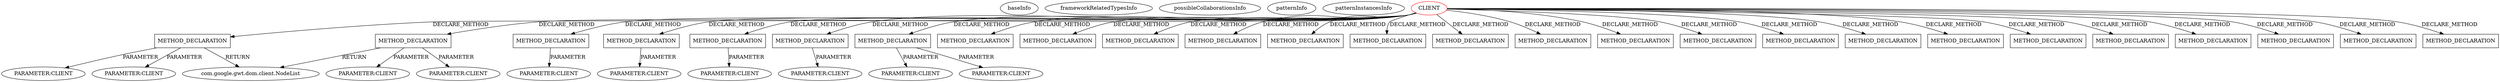 digraph {
baseInfo[graphId=2107,category="pattern",isAnonymous=false,possibleRelation=false]
frameworkRelatedTypesInfo[]
possibleCollaborationsInfo[]
patternInfo[frequency=2.0,patternRootClient=0]
patternInstancesInfo[0="mguiral-GwtSvgLib~/mguiral-GwtSvgLib/GwtSvgLib-master/src/gwt/html5/svg/client/user/ui/SVGWidget.java~SVGWidget~3992",1="mguiral-GwtSvgLib~/mguiral-GwtSvgLib/GwtSvgLib-master/src/gwt/html5/svg/client/dom/SVGSVGElement.java~SVGSVGElement~3837"]
134[label="com.google.gwt.dom.client.NodeList",vertexType="FRAMEWORK_CLASS_TYPE",isFrameworkType=false]
133[label="METHOD_DECLARATION",vertexType="CLIENT_METHOD_DECLARATION",isFrameworkType=false,shape=box]
0[label="CLIENT",vertexType="ROOT_CLIENT_CLASS_DECLARATION",isFrameworkType=false,color=red]
137[label="PARAMETER:CLIENT",vertexType="PARAMETER_DECLARATION",isFrameworkType=false]
135[label="PARAMETER:CLIENT",vertexType="PARAMETER_DECLARATION",isFrameworkType=false]
171[label="METHOD_DECLARATION",vertexType="CLIENT_METHOD_DECLARATION",isFrameworkType=false,shape=box]
173[label="PARAMETER:CLIENT",vertexType="PARAMETER_DECLARATION",isFrameworkType=false]
142[label="METHOD_DECLARATION",vertexType="CLIENT_METHOD_DECLARATION",isFrameworkType=false,shape=box]
144[label="PARAMETER:CLIENT",vertexType="PARAMETER_DECLARATION",isFrameworkType=false]
146[label="PARAMETER:CLIENT",vertexType="PARAMETER_DECLARATION",isFrameworkType=false]
116[label="METHOD_DECLARATION",vertexType="CLIENT_METHOD_DECLARATION",isFrameworkType=false,shape=box]
118[label="PARAMETER:CLIENT",vertexType="PARAMETER_DECLARATION",isFrameworkType=false]
179[label="METHOD_DECLARATION",vertexType="CLIENT_METHOD_DECLARATION",isFrameworkType=false,shape=box]
181[label="PARAMETER:CLIENT",vertexType="PARAMETER_DECLARATION",isFrameworkType=false]
76[label="METHOD_DECLARATION",vertexType="CLIENT_METHOD_DECLARATION",isFrameworkType=false,shape=box]
78[label="PARAMETER:CLIENT",vertexType="PARAMETER_DECLARATION",isFrameworkType=false]
87[label="METHOD_DECLARATION",vertexType="CLIENT_METHOD_DECLARATION",isFrameworkType=false,shape=box]
90[label="PARAMETER:CLIENT",vertexType="PARAMETER_DECLARATION",isFrameworkType=false]
88[label="PARAMETER:CLIENT",vertexType="PARAMETER_DECLARATION",isFrameworkType=false]
152[label="METHOD_DECLARATION",vertexType="CLIENT_METHOD_DECLARATION",isFrameworkType=false,shape=box]
128[label="METHOD_DECLARATION",vertexType="CLIENT_METHOD_DECLARATION",isFrameworkType=false,shape=box]
156[label="METHOD_DECLARATION",vertexType="CLIENT_METHOD_DECLARATION",isFrameworkType=false,shape=box]
51[label="METHOD_DECLARATION",vertexType="CLIENT_METHOD_DECLARATION",isFrameworkType=false,shape=box]
54[label="METHOD_DECLARATION",vertexType="CLIENT_METHOD_DECLARATION",isFrameworkType=false,shape=box]
126[label="METHOD_DECLARATION",vertexType="CLIENT_METHOD_DECLARATION",isFrameworkType=false,shape=box]
113[label="METHOD_DECLARATION",vertexType="CLIENT_METHOD_DECLARATION",isFrameworkType=false,shape=box]
66[label="METHOD_DECLARATION",vertexType="CLIENT_METHOD_DECLARATION",isFrameworkType=false,shape=box]
108[label="METHOD_DECLARATION",vertexType="CLIENT_METHOD_DECLARATION",isFrameworkType=false,shape=box]
103[label="METHOD_DECLARATION",vertexType="CLIENT_METHOD_DECLARATION",isFrameworkType=false,shape=box]
111[label="METHOD_DECLARATION",vertexType="CLIENT_METHOD_DECLARATION",isFrameworkType=false,shape=box]
69[label="METHOD_DECLARATION",vertexType="CLIENT_METHOD_DECLARATION",isFrameworkType=false,shape=box]
72[label="METHOD_DECLARATION",vertexType="CLIENT_METHOD_DECLARATION",isFrameworkType=false,shape=box]
74[label="METHOD_DECLARATION",vertexType="CLIENT_METHOD_DECLARATION",isFrameworkType=false,shape=box]
100[label="METHOD_DECLARATION",vertexType="CLIENT_METHOD_DECLARATION",isFrameworkType=false,shape=box]
80[label="METHOD_DECLARATION",vertexType="CLIENT_METHOD_DECLARATION",isFrameworkType=false,shape=box]
97[label="METHOD_DECLARATION",vertexType="CLIENT_METHOD_DECLARATION",isFrameworkType=false,shape=box]
63[label="METHOD_DECLARATION",vertexType="CLIENT_METHOD_DECLARATION",isFrameworkType=false,shape=box]
83[label="METHOD_DECLARATION",vertexType="CLIENT_METHOD_DECLARATION",isFrameworkType=false,shape=box]
0->128[label="DECLARE_METHOD"]
0->113[label="DECLARE_METHOD"]
0->142[label="DECLARE_METHOD"]
0->72[label="DECLARE_METHOD"]
116->118[label="PARAMETER"]
0->103[label="DECLARE_METHOD"]
0->111[label="DECLARE_METHOD"]
0->51[label="DECLARE_METHOD"]
0->152[label="DECLARE_METHOD"]
0->63[label="DECLARE_METHOD"]
171->173[label="PARAMETER"]
0->66[label="DECLARE_METHOD"]
0->156[label="DECLARE_METHOD"]
142->134[label="RETURN"]
0->54[label="DECLARE_METHOD"]
0->179[label="DECLARE_METHOD"]
87->88[label="PARAMETER"]
87->90[label="PARAMETER"]
133->137[label="PARAMETER"]
0->83[label="DECLARE_METHOD"]
0->74[label="DECLARE_METHOD"]
0->97[label="DECLARE_METHOD"]
0->116[label="DECLARE_METHOD"]
76->78[label="PARAMETER"]
0->87[label="DECLARE_METHOD"]
142->146[label="PARAMETER"]
142->144[label="PARAMETER"]
133->134[label="RETURN"]
0->108[label="DECLARE_METHOD"]
0->69[label="DECLARE_METHOD"]
0->133[label="DECLARE_METHOD"]
0->80[label="DECLARE_METHOD"]
0->126[label="DECLARE_METHOD"]
0->76[label="DECLARE_METHOD"]
133->135[label="PARAMETER"]
0->171[label="DECLARE_METHOD"]
0->100[label="DECLARE_METHOD"]
179->181[label="PARAMETER"]
}

